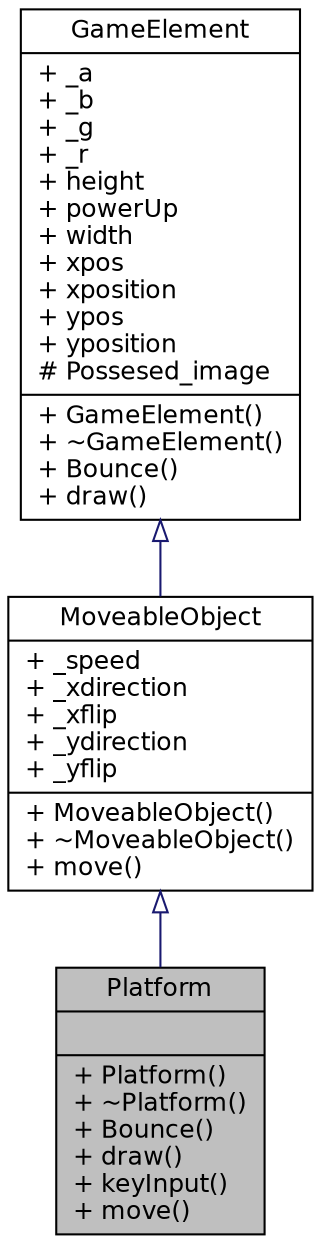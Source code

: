 digraph "Platform"
{
  edge [fontname="Helvetica",fontsize="12",labelfontname="Helvetica",labelfontsize="12"];
  node [fontname="Helvetica",fontsize="12",shape=record];
  Node3 [label="{Platform\n||+ Platform()\l+ ~Platform()\l+ Bounce()\l+ draw()\l+ keyInput()\l+ move()\l}",height=0.2,width=0.4,color="black", fillcolor="grey75", style="filled", fontcolor="black"];
  Node4 -> Node3 [dir="back",color="midnightblue",fontsize="12",style="solid",arrowtail="onormal",fontname="Helvetica"];
  Node4 [label="{MoveableObject\n|+ _speed\l+ _xdirection\l+ _xflip\l+ _ydirection\l+ _yflip\l|+ MoveableObject()\l+ ~MoveableObject()\l+ move()\l}",height=0.2,width=0.4,color="black", fillcolor="white", style="filled",URL="$class_moveable_object.html",tooltip="This class leaves an inheritance to all objects that move (ball, platform) "];
  Node5 -> Node4 [dir="back",color="midnightblue",fontsize="12",style="solid",arrowtail="onormal",fontname="Helvetica"];
  Node5 [label="{GameElement\n|+ _a\l+ _b\l+ _g\l+ _r\l+ height\l+ powerUp\l+ width\l+ xpos\l+ xposition\l+ ypos\l+ yposition\l# Possesed_image\l|+ GameElement()\l+ ~GameElement()\l+ Bounce()\l+ draw()\l}",height=0.2,width=0.4,color="black", fillcolor="white", style="filled",URL="$class_game_element.html",tooltip="Game Element manages each element of the game seperately, each must contain its own texture to add th..."];
}

